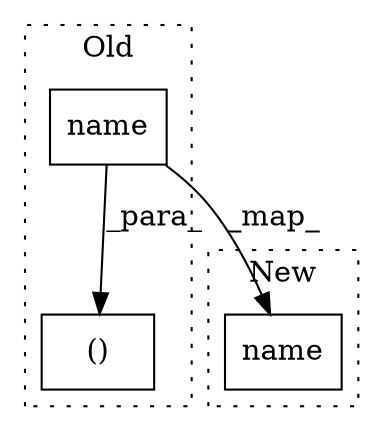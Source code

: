 digraph G {
subgraph cluster0 {
1 [label="name" a="32" s="5566" l="6" shape="box"];
3 [label="()" a="106" s="5527" l="45" shape="box"];
label = "Old";
style="dotted";
}
subgraph cluster1 {
2 [label="name" a="32" s="5574" l="6" shape="box"];
label = "New";
style="dotted";
}
1 -> 2 [label="_map_"];
1 -> 3 [label="_para_"];
}